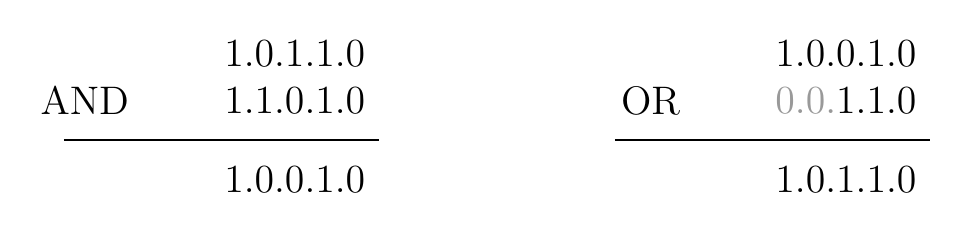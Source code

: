 \begin{tikzpicture}

\Large

\begin{scope}
\node[left] at (0,2.6) {$1.0.1.1.0$};
\node[left] at (0,2) {$1.1.0.1.0$};
\node[left] at (0,1) {$1.0.0.1.0$};
\node[left] at (-3,2) {AND};
\draw[thick] (-4,1.5)--(0,1.5);
\end{scope}

\begin{scope}[xshift=7cm]
\node[left] at (0,2.6) {$1.0.0.1.0$};
\node[left] at (0,2) {{\color{black!40}$0.0.$}$1.1.0$};
\node[left] at (0,1) {$1.0.1.1.0$};
\node[left] at (-3,2) {OR};
\draw[thick] (-4,1.5)--(0,1.5);
\end{scope}

\end{tikzpicture}